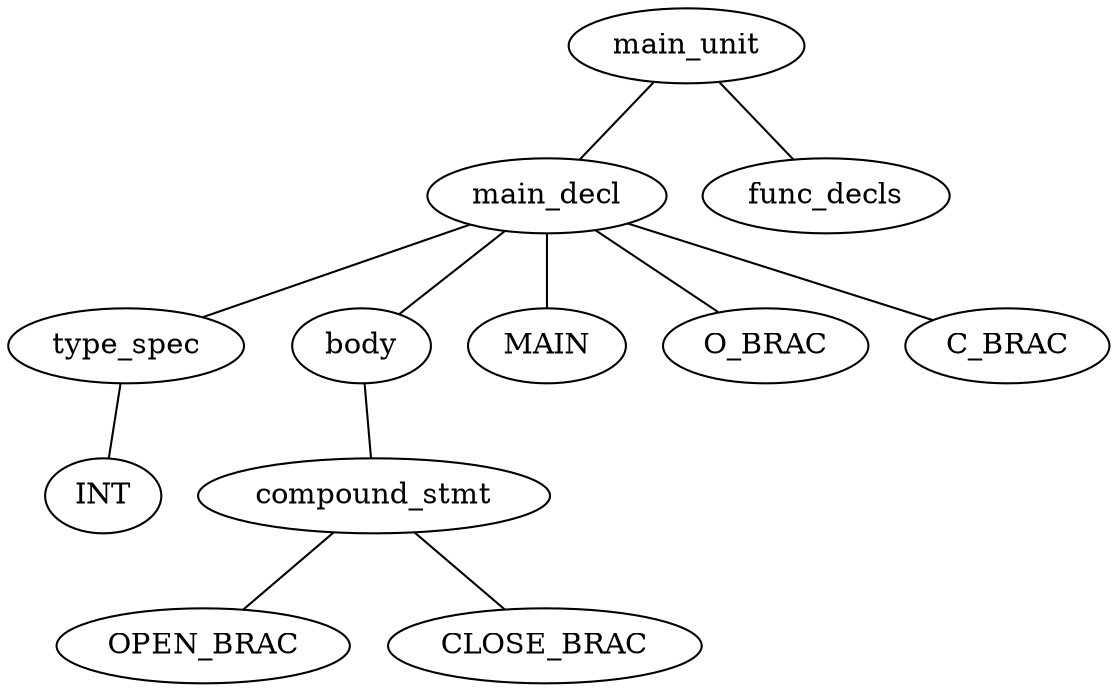 
strict graph G {
1 [label="type_spec"];
2 [label="INT"];
3 [label="compound_stmt"];
4 [label="OPEN_BRAC"];
5 [label="CLOSE_BRAC"];
6 [label="body"];
7 [label="MAIN"];
8 [label="O_BRAC"];
9 [label="C_BRAC"];
10 [label="main_decl"];
11 [label="func_decls"];
12 [label="main_unit"];
1--2 ;
3--4, 5 ;
6--3 ;
10--1, 7, 8, 9, 6 ;
12--11, 10 ;

}
